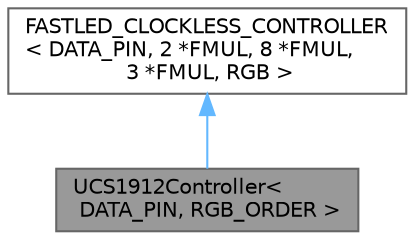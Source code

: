 digraph "UCS1912Controller&lt; DATA_PIN, RGB_ORDER &gt;"
{
 // INTERACTIVE_SVG=YES
 // LATEX_PDF_SIZE
  bgcolor="transparent";
  edge [fontname=Helvetica,fontsize=10,labelfontname=Helvetica,labelfontsize=10];
  node [fontname=Helvetica,fontsize=10,shape=box,height=0.2,width=0.4];
  Node1 [id="Node000001",label="UCS1912Controller\<\l DATA_PIN, RGB_ORDER \>",height=0.2,width=0.4,color="gray40", fillcolor="grey60", style="filled", fontcolor="black",tooltip=" "];
  Node2 -> Node1 [id="edge1_Node000001_Node000002",dir="back",color="steelblue1",style="solid",tooltip=" "];
  Node2 [id="Node000002",label="FASTLED_CLOCKLESS_CONTROLLER\l\< DATA_PIN, 2 *FMUL, 8 *FMUL,\l 3 *FMUL, RGB \>",height=0.2,width=0.4,color="gray40", fillcolor="white", style="filled",tooltip=" "];
}
